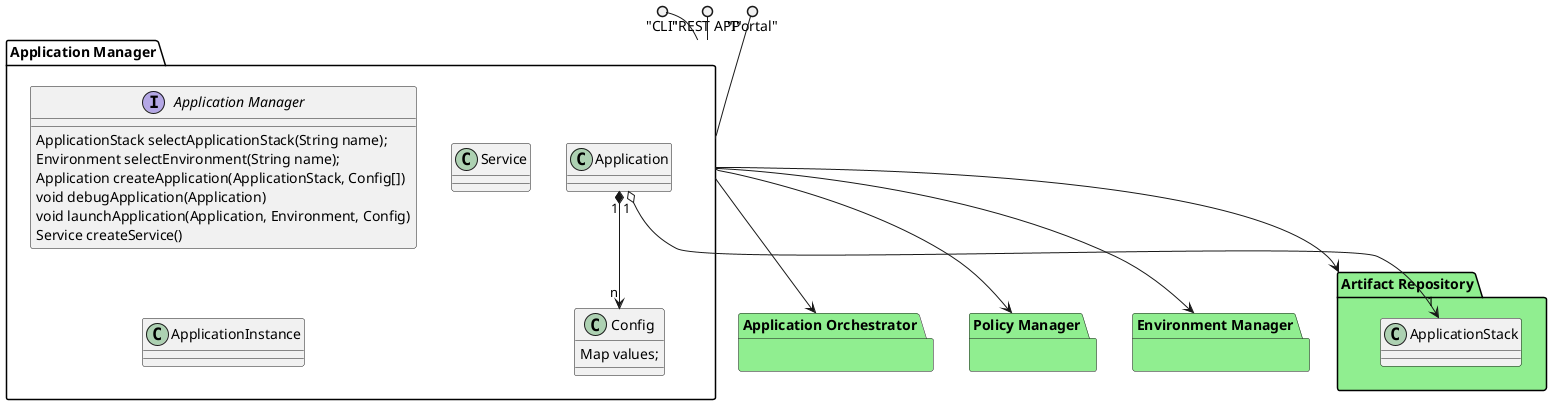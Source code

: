 @startuml

package "Policy Manager"  #lightgreen {}
package "Environment Manager" #lightgreen {}
package "Application Orchestrator" #lightgreen {}
package "Artifact Repository" #lightgreen {
    class ApplicationStack {
    }
}

package "Application Manager" {
  interface "Application Manager" {
      ApplicationStack selectApplicationStack(String name);
      Environment selectEnvironment(String name);
      Application createApplication(ApplicationStack, Config[])
      void debugApplication(Application)
      void launchApplication(Application, Environment, Config)
      Service createService()
  }
  class Application {

  }
  class Service {

  }
  class Config {
    Map values;
  }
  class ApplicationInstance {

  }

  Application "1" *--> "n" Config
  Application "1" o--> "1" ApplicationStack
}
"CLI" ()-- "Application Manager"
"REST API" ()-- "Application Manager"
"Portal" ()-- "Application Manager"


"Application Manager" --> "Artifact Repository"
"Application Manager" --> "Policy Manager"
"Application Manager" --> "Application Orchestrator"
"Application Manager" --> "Environment Manager"
@enduml

